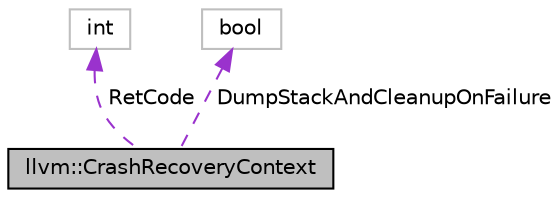 digraph "llvm::CrashRecoveryContext"
{
 // LATEX_PDF_SIZE
  bgcolor="transparent";
  edge [fontname="Helvetica",fontsize="10",labelfontname="Helvetica",labelfontsize="10"];
  node [fontname="Helvetica",fontsize="10",shape=record];
  Node1 [label="llvm::CrashRecoveryContext",height=0.2,width=0.4,color="black", fillcolor="grey75", style="filled", fontcolor="black",tooltip="Crash recovery helper object."];
  Node2 -> Node1 [dir="back",color="darkorchid3",fontsize="10",style="dashed",label=" RetCode" ,fontname="Helvetica"];
  Node2 [label="int",height=0.2,width=0.4,color="grey75",tooltip=" "];
  Node3 -> Node1 [dir="back",color="darkorchid3",fontsize="10",style="dashed",label=" DumpStackAndCleanupOnFailure" ,fontname="Helvetica"];
  Node3 [label="bool",height=0.2,width=0.4,color="grey75",tooltip=" "];
}
